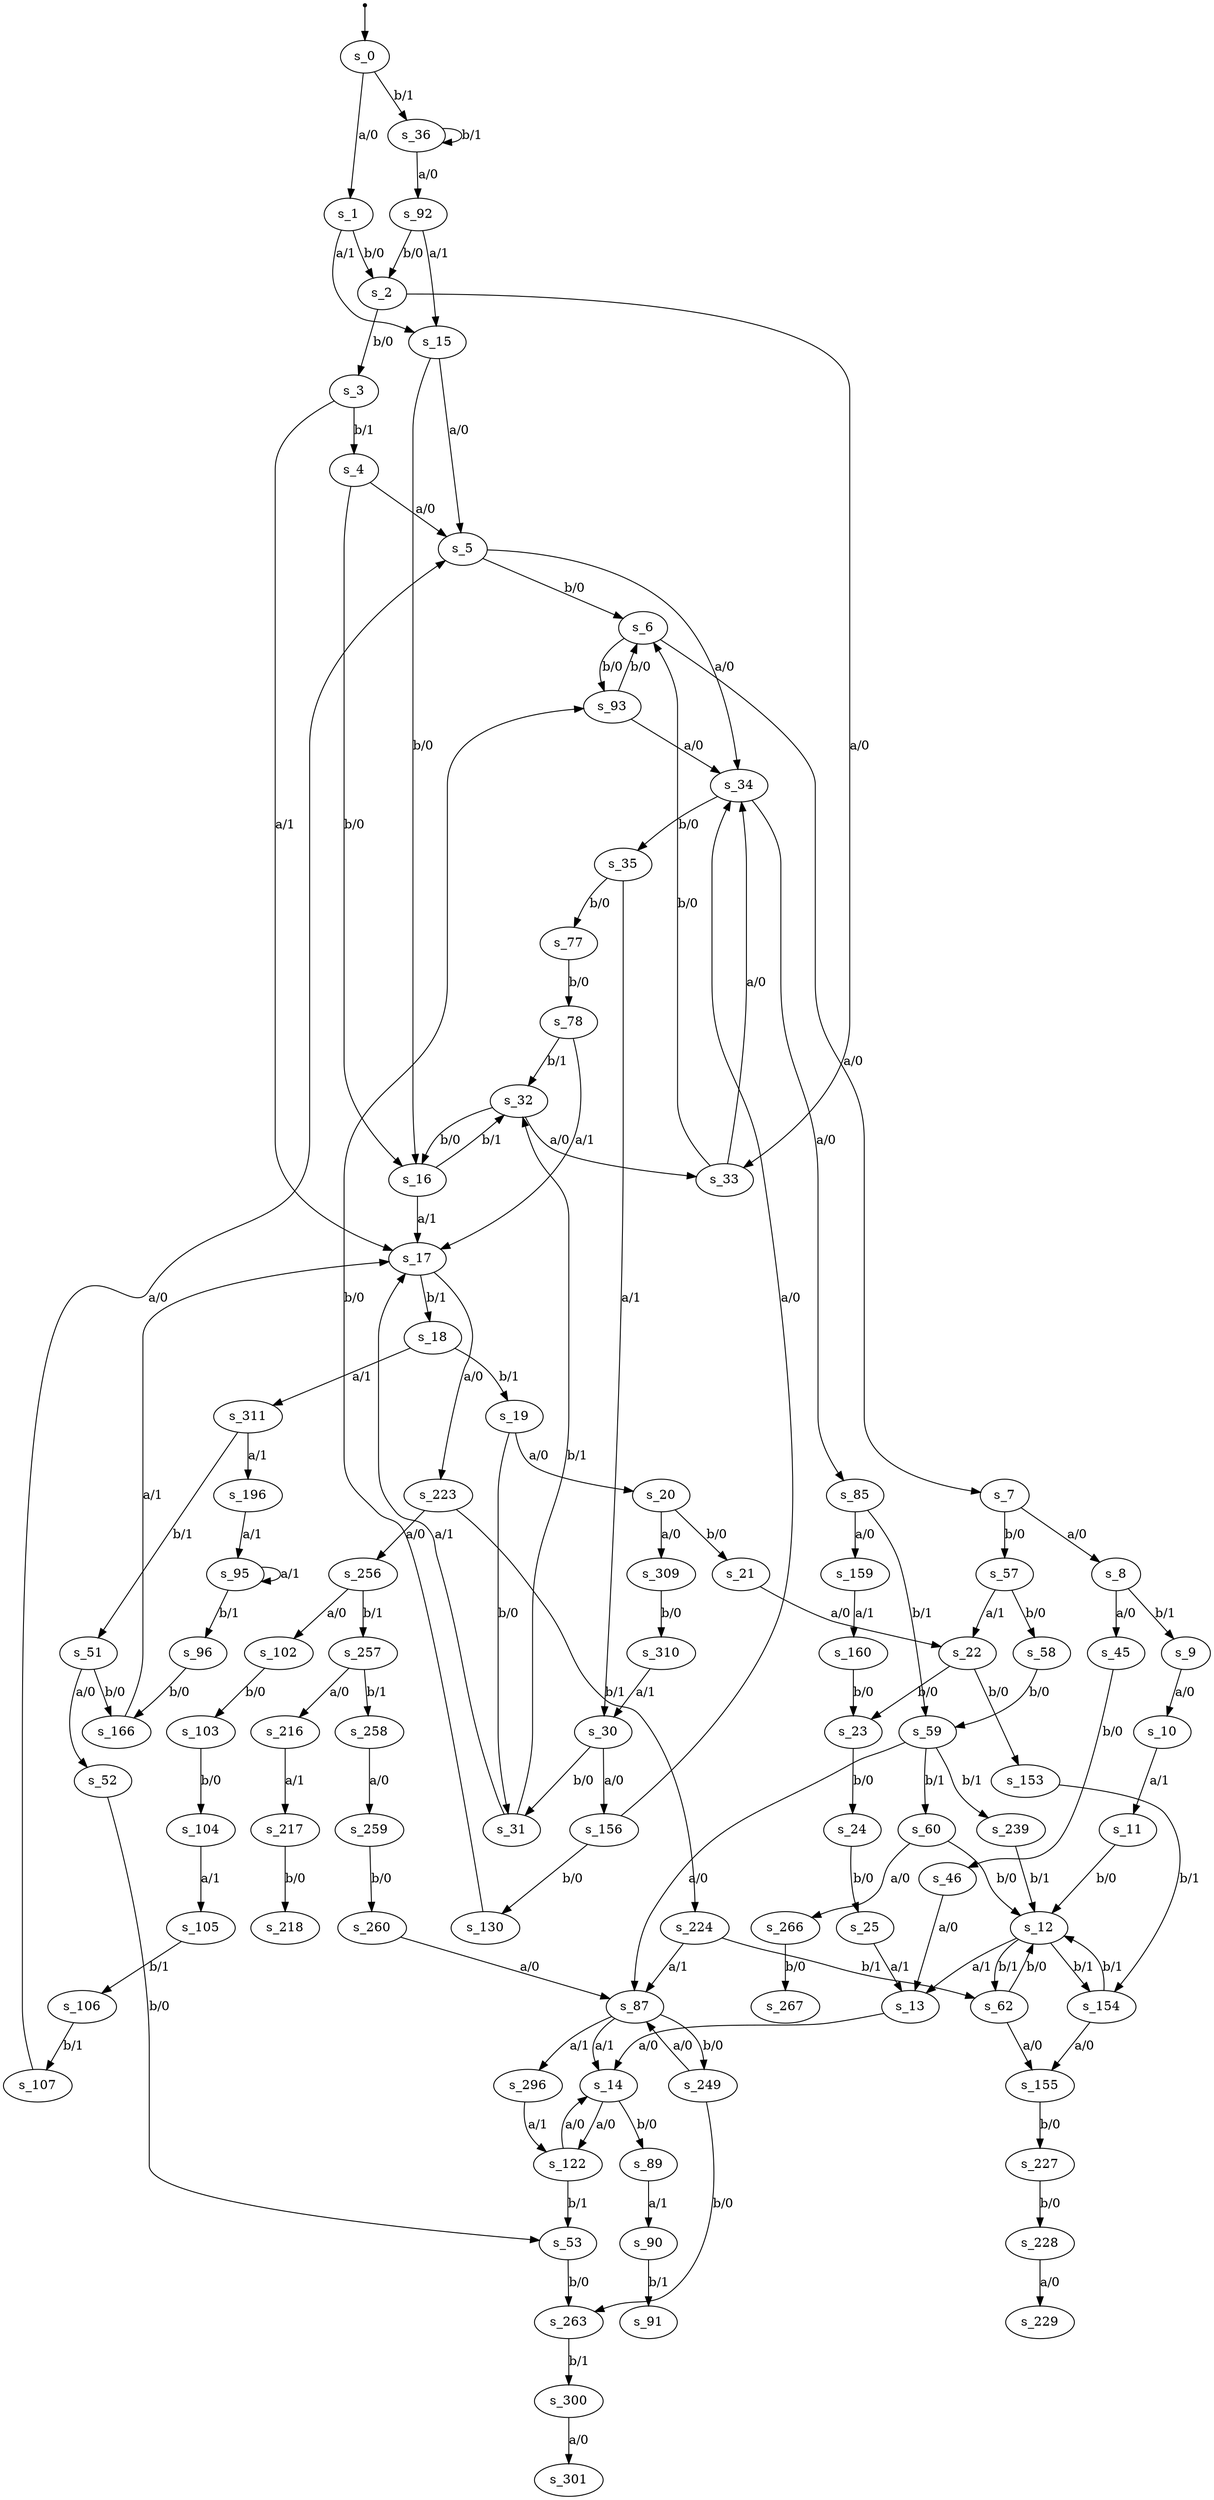 digraph fsm {
	s_0 [root=true]
	s_1
	s_2
	s_3
	s_4
	s_5
	s_6
	s_7
	s_8
	s_9
	s_10
	s_11
	s_12
	s_13
	s_14
	s_93
	s_34
	s_35
	s_77
	s_78
	s_16
	s_32
	s_33
	s_57
	s_22
	s_153
	s_17
	s_18
	s_311
	s_51
	s_52
	s_53
	s_166
	s_196
	s_95
	s_96
	s_19
	s_20
	s_309
	s_310
	s_30
	s_156
	s_130
	s_223
	s_256
	s_257
	s_216
	s_217
	s_218
	s_224
	s_87
	s_296
	s_122
	s_263
	s_300
	s_301
	s_62
	s_155
	s_227
	s_58
	s_59
	s_60
	s_85
	s_249
	s_31
	s_89
	s_90
	s_91
	s_266
	s_267
	s_15
	s_21
	s_23
	s_24
	s_25
	s_228
	s_229
	s_258
	s_259
	s_260
	s_154
	s_159
	s_160
	s_239
	s_36
	s_92
	s_45
	s_46
	s_102
	s_103
	s_104
	s_105
	s_106
	s_107
	qi [shape = point]
	qi -> s_0
	s_0 -> s_1 [label="a/0"]
	s_1 -> s_2 [label="b/0"]
	s_2 -> s_3 [label="b/0"]
	s_3 -> s_4 [label="b/1"]
	s_4 -> s_5 [label="a/0"]
	s_5 -> s_6 [label="b/0"]
	s_6 -> s_7 [label="a/0"]
	s_7 -> s_8 [label="a/0"]
	s_8 -> s_9 [label="b/1"]
	s_9 -> s_10 [label="a/0"]
	s_10 -> s_11 [label="a/1"]
	s_11 -> s_12 [label="b/0"]
	s_12 -> s_13 [label="a/1"]
	s_13 -> s_14 [label="a/0"]
	s_6 -> s_93 [label="b/0"]
	s_93 -> s_34 [label="a/0"]
	s_5 -> s_34 [label="a/0"]
	s_34 -> s_35 [label="b/0"]
	s_35 -> s_77 [label="b/0"]
	s_77 -> s_78 [label="b/0"]
	s_4 -> s_16 [label="b/0"]
	s_16 -> s_32 [label="b/1"]
	s_32 -> s_33 [label="a/0"]
	s_33 -> s_6 [label="b/0"]
	s_7 -> s_57 [label="b/0"]
	s_57 -> s_22 [label="a/1"]
	s_22 -> s_153 [label="b/0"]
	s_3 -> s_17 [label="a/1"]
	s_17 -> s_18 [label="b/1"]
	s_18 -> s_311 [label="a/1"]
	s_311 -> s_51 [label="b/1"]
	s_51 -> s_52 [label="a/0"]
	s_52 -> s_53 [label="b/0"]
	s_51 -> s_166 [label="b/0"]
	s_166 -> s_17 [label="a/1"]
	s_311 -> s_196 [label="a/1"]
	s_196 -> s_95 [label="a/1"]
	s_95 -> s_96 [label="b/1"]
	s_96 -> s_166 [label="b/0"]
	s_18 -> s_19 [label="b/1"]
	s_19 -> s_20 [label="a/0"]
	s_20 -> s_309 [label="a/0"]
	s_309 -> s_310 [label="b/0"]
	s_310 -> s_30 [label="a/1"]
	s_30 -> s_156 [label="a/0"]
	s_156 -> s_130 [label="b/0"]
	s_130 -> s_93 [label="b/0"]
	s_17 -> s_223 [label="a/0"]
	s_223 -> s_256 [label="a/0"]
	s_256 -> s_257 [label="b/1"]
	s_257 -> s_216 [label="a/0"]
	s_216 -> s_217 [label="a/1"]
	s_217 -> s_218 [label="b/0"]
	s_223 -> s_224 [label="b/1"]
	s_224 -> s_87 [label="a/1"]
	s_87 -> s_296 [label="a/1"]
	s_296 -> s_122 [label="a/1"]
	s_122 -> s_53 [label="b/1"]
	s_53 -> s_263 [label="b/0"]
	s_263 -> s_300 [label="b/1"]
	s_300 -> s_301 [label="a/0"]
	s_224 -> s_62 [label="b/1"]
	s_62 -> s_155 [label="a/0"]
	s_155 -> s_227 [label="b/0"]
	s_2 -> s_33 [label="a/0"]
	s_57 -> s_58 [label="b/0"]
	s_58 -> s_59 [label="b/0"]
	s_59 -> s_60 [label="b/1"]
	s_60 -> s_12 [label="b/0"]
	s_12 -> s_62 [label="b/1"]
	s_62 -> s_12 [label="b/0"]
	s_93 -> s_6 [label="b/0"]
	s_34 -> s_85 [label="a/0"]
	s_85 -> s_59 [label="b/1"]
	s_59 -> s_87 [label="a/0"]
	s_87 -> s_249 [label="b/0"]
	s_33 -> s_34 [label="a/0"]
	s_35 -> s_30 [label="a/1"]
	s_30 -> s_31 [label="b/0"]
	s_31 -> s_17 [label="a/1"]
	s_95 -> s_95 [label="a/1"]
	s_78 -> s_17 [label="a/1"]
	s_87 -> s_14 [label="a/1"]
	s_14 -> s_89 [label="b/0"]
	s_89 -> s_90 [label="a/1"]
	s_90 -> s_91 [label="b/1"]
	s_14 -> s_122 [label="a/0"]
	s_122 -> s_14 [label="a/0"]
	s_60 -> s_266 [label="a/0"]
	s_266 -> s_267 [label="b/0"]
	s_1 -> s_15 [label="a/1"]
	s_15 -> s_16 [label="b/0"]
	s_16 -> s_17 [label="a/1"]
	s_20 -> s_21 [label="b/0"]
	s_21 -> s_22 [label="a/0"]
	s_22 -> s_23 [label="b/0"]
	s_23 -> s_24 [label="b/0"]
	s_24 -> s_25 [label="b/0"]
	s_25 -> s_13 [label="a/1"]
	s_19 -> s_31 [label="b/0"]
	s_227 -> s_228 [label="b/0"]
	s_228 -> s_229 [label="a/0"]
	s_257 -> s_258 [label="b/1"]
	s_258 -> s_259 [label="a/0"]
	s_259 -> s_260 [label="b/0"]
	s_260 -> s_87 [label="a/0"]
	s_249 -> s_263 [label="b/0"]
	s_153 -> s_154 [label="b/1"]
	s_154 -> s_155 [label="a/0"]
	s_78 -> s_32 [label="b/1"]
	s_15 -> s_5 [label="a/0"]
	s_31 -> s_32 [label="b/1"]
	s_156 -> s_34 [label="a/0"]
	s_85 -> s_159 [label="a/0"]
	s_159 -> s_160 [label="a/1"]
	s_160 -> s_23 [label="b/0"]
	s_249 -> s_87 [label="a/0"]
	s_59 -> s_239 [label="b/1"]
	s_239 -> s_12 [label="b/1"]
	s_12 -> s_154 [label="b/1"]
	s_154 -> s_12 [label="b/1"]
	s_0 -> s_36 [label="b/1"]
	s_36 -> s_36 [label="b/1"]
	s_36 -> s_92 [label="a/0"]
	s_92 -> s_2 [label="b/0"]
	s_8 -> s_45 [label="a/0"]
	s_45 -> s_46 [label="b/0"]
	s_46 -> s_13 [label="a/0"]
	s_92 -> s_15 [label="a/1"]
	s_256 -> s_102 [label="a/0"]
	s_102 -> s_103 [label="b/0"]
	s_103 -> s_104 [label="b/0"]
	s_104 -> s_105 [label="a/1"]
	s_105 -> s_106 [label="b/1"]
	s_106 -> s_107 [label="b/1"]
	s_107 -> s_5 [label="a/0"]
	s_32 -> s_16 [label="b/0"]
}